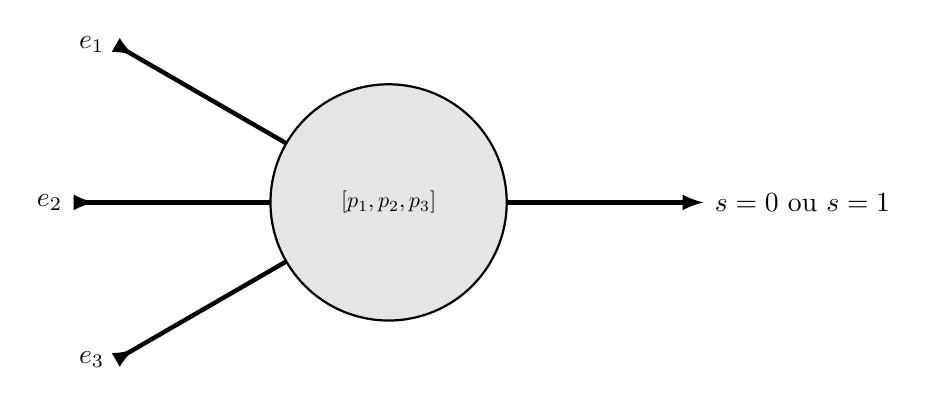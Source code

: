 \begin{tikzpicture}[scale=0.5]


\draw[thick,fill=black!10] (0,0) circle (3);
\draw[-<,>=latex,ultra thick]  (150:3) -- (150:8) node[left] {$e_1$};
\draw[-<,>=latex,ultra thick]  (180:3) -- (180:8) node[left] {$e_2$};
\draw[-<,>=latex,ultra thick]  (210:3) -- (210:8) node[left] {$e_3$};
\draw[->,>=latex,ultra thick] (0:3) --  (8,0) node[right] {$s = 0$ ou $s = 1$};
\node[scale=0.8] at (0,0) {$[p_1,p_2,p_3]$};


\end{tikzpicture}  